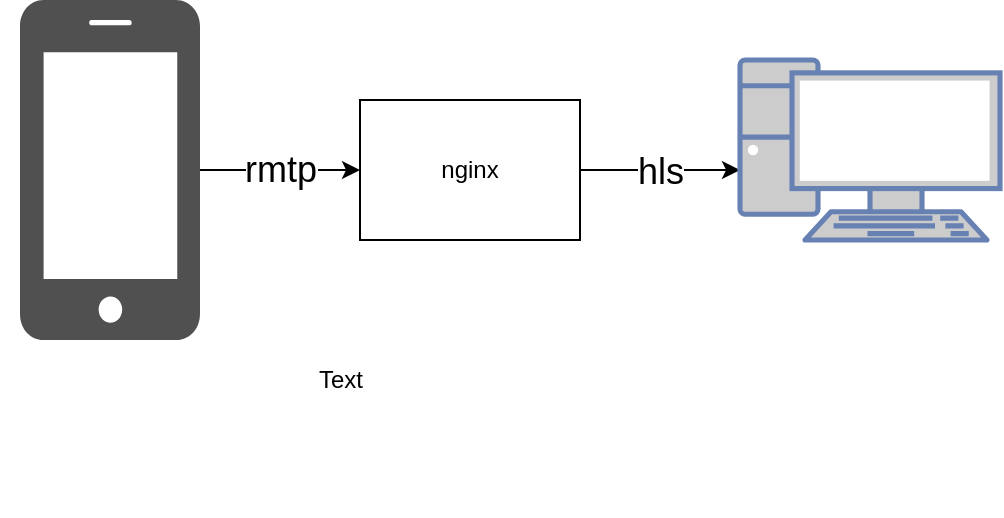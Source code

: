 <mxfile version="14.4.3" type="embed">
    <diagram id="dOnTiIgz-sYEw4zR960Y" name="ページ1">
        <mxGraphModel dx="689" dy="907" grid="1" gridSize="10" guides="1" tooltips="1" connect="1" arrows="1" fold="1" page="1" pageScale="1" pageWidth="827" pageHeight="1169" math="0" shadow="0">
            <root>
                <mxCell id="0"/>
                <mxCell id="1" parent="0"/>
                <mxCell id="12" value="&lt;font style=&quot;font-size: 18px&quot;&gt;hls&lt;/font&gt;" style="edgeStyle=orthogonalEdgeStyle;rounded=0;orthogonalLoop=1;jettySize=auto;html=1;exitX=1;exitY=0.5;exitDx=0;exitDy=0;" edge="1" parent="1" source="2">
                    <mxGeometry relative="1" as="geometry">
                        <mxPoint x="440" y="375" as="targetPoint"/>
                    </mxGeometry>
                </mxCell>
                <mxCell id="13" value="&lt;br&gt;" style="edgeLabel;html=1;align=center;verticalAlign=middle;resizable=0;points=[];" vertex="1" connectable="0" parent="12">
                    <mxGeometry x="0.137" y="-1" relative="1" as="geometry">
                        <mxPoint as="offset"/>
                    </mxGeometry>
                </mxCell>
                <mxCell id="2" value="nginx" style="rounded=0;whiteSpace=wrap;html=1;" parent="1" vertex="1">
                    <mxGeometry x="250" y="340" width="110" height="70" as="geometry"/>
                </mxCell>
                <mxCell id="7" value="Text" style="text;html=1;resizable=0;autosize=1;align=center;verticalAlign=middle;points=[];fillColor=none;strokeColor=none;rounded=0;" vertex="1" parent="1">
                    <mxGeometry x="220" y="470" width="40" height="20" as="geometry"/>
                </mxCell>
                <mxCell id="11" value="&lt;font style=&quot;font-size: 18px&quot;&gt;rmtp&lt;/font&gt;" style="edgeStyle=orthogonalEdgeStyle;rounded=0;orthogonalLoop=1;jettySize=auto;html=1;entryX=0;entryY=0.5;entryDx=0;entryDy=0;" edge="1" parent="1" source="10" target="2">
                    <mxGeometry relative="1" as="geometry"/>
                </mxCell>
                <mxCell id="10" value="" style="pointerEvents=1;shadow=0;dashed=0;html=1;strokeColor=none;fillColor=#505050;labelPosition=center;verticalLabelPosition=bottom;verticalAlign=top;outlineConnect=0;align=center;shape=mxgraph.office.devices.cell_phone_iphone_proportional;" vertex="1" parent="1">
                    <mxGeometry x="80" y="290" width="90" height="170" as="geometry"/>
                </mxCell>
                <mxCell id="15" value="" style="fontColor=#0066CC;verticalAlign=top;verticalLabelPosition=bottom;labelPosition=center;align=center;html=1;outlineConnect=0;fillColor=#CCCCCC;strokeColor=#6881B3;gradientColor=none;gradientDirection=north;strokeWidth=2;shape=mxgraph.networks.pc;" vertex="1" parent="1">
                    <mxGeometry x="440" y="320" width="130" height="90" as="geometry"/>
                </mxCell>
                <mxCell id="16" value="" style="shape=image;html=1;verticalAlign=top;verticalLabelPosition=bottom;labelBackgroundColor=#ffffff;imageAspect=0;aspect=fixed;image=https://cdn4.iconfinder.com/data/icons/logos-brands-5/24/flutter-128.png" vertex="1" parent="1">
                    <mxGeometry x="70" y="470" width="78" height="78" as="geometry"/>
                </mxCell>
            </root>
        </mxGraphModel>
    </diagram>
</mxfile>
